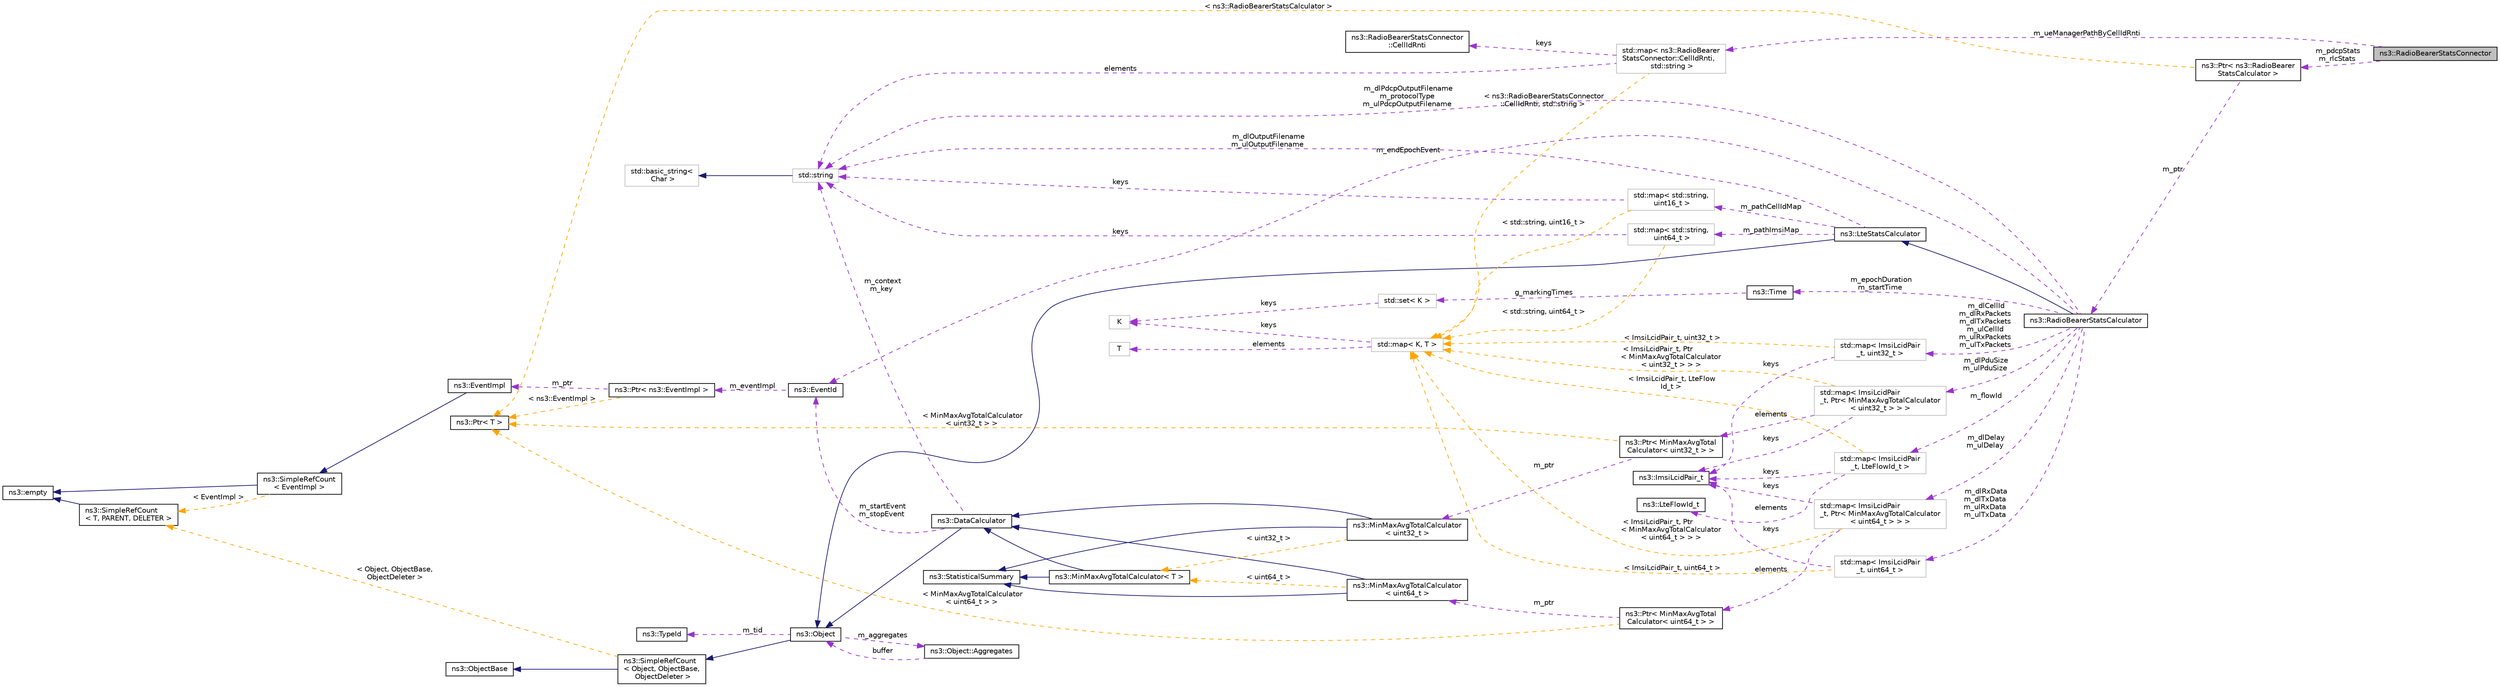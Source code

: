 digraph "ns3::RadioBearerStatsConnector"
{
 // LATEX_PDF_SIZE
  edge [fontname="Helvetica",fontsize="10",labelfontname="Helvetica",labelfontsize="10"];
  node [fontname="Helvetica",fontsize="10",shape=record];
  rankdir="LR";
  Node1 [label="ns3::RadioBearerStatsConnector",height=0.2,width=0.4,color="black", fillcolor="grey75", style="filled", fontcolor="black",tooltip="This class is very useful when user needs to collect statistics from PDCP and RLC."];
  Node2 -> Node1 [dir="back",color="darkorchid3",fontsize="10",style="dashed",label=" m_pdcpStats\nm_rlcStats" ,fontname="Helvetica"];
  Node2 [label="ns3::Ptr\< ns3::RadioBearer\lStatsCalculator \>",height=0.2,width=0.4,color="black", fillcolor="white", style="filled",URL="$classns3_1_1_ptr.html",tooltip=" "];
  Node3 -> Node2 [dir="back",color="darkorchid3",fontsize="10",style="dashed",label=" m_ptr" ,fontname="Helvetica"];
  Node3 [label="ns3::RadioBearerStatsCalculator",height=0.2,width=0.4,color="black", fillcolor="white", style="filled",URL="$classns3_1_1_radio_bearer_stats_calculator.html",tooltip="This class is an ns-3 trace sink that performs the calculation of PDU statistics for uplink and downl..."];
  Node4 -> Node3 [dir="back",color="midnightblue",fontsize="10",style="solid",fontname="Helvetica"];
  Node4 [label="ns3::LteStatsCalculator",height=0.2,width=0.4,color="black", fillcolor="white", style="filled",URL="$classns3_1_1_lte_stats_calculator.html",tooltip="Base class for ***StatsCalculator classes."];
  Node5 -> Node4 [dir="back",color="midnightblue",fontsize="10",style="solid",fontname="Helvetica"];
  Node5 [label="ns3::Object",height=0.2,width=0.4,color="black", fillcolor="white", style="filled",URL="$classns3_1_1_object.html",tooltip="A base class which provides memory management and object aggregation."];
  Node6 -> Node5 [dir="back",color="midnightblue",fontsize="10",style="solid",fontname="Helvetica"];
  Node6 [label="ns3::SimpleRefCount\l\< Object, ObjectBase,\l ObjectDeleter \>",height=0.2,width=0.4,color="black", fillcolor="white", style="filled",URL="$classns3_1_1_simple_ref_count.html",tooltip=" "];
  Node7 -> Node6 [dir="back",color="midnightblue",fontsize="10",style="solid",fontname="Helvetica"];
  Node7 [label="ns3::ObjectBase",height=0.2,width=0.4,color="black", fillcolor="white", style="filled",URL="$classns3_1_1_object_base.html",tooltip="Anchor the ns-3 type and attribute system."];
  Node8 -> Node6 [dir="back",color="orange",fontsize="10",style="dashed",label=" \< Object, ObjectBase,\l ObjectDeleter \>" ,fontname="Helvetica"];
  Node8 [label="ns3::SimpleRefCount\l\< T, PARENT, DELETER \>",height=0.2,width=0.4,color="black", fillcolor="white", style="filled",URL="$classns3_1_1_simple_ref_count.html",tooltip="A template-based reference counting class."];
  Node9 -> Node8 [dir="back",color="midnightblue",fontsize="10",style="solid",fontname="Helvetica"];
  Node9 [label="ns3::empty",height=0.2,width=0.4,color="black", fillcolor="white", style="filled",URL="$classns3_1_1empty.html",tooltip="make Callback use a separate empty type"];
  Node10 -> Node5 [dir="back",color="darkorchid3",fontsize="10",style="dashed",label=" m_tid" ,fontname="Helvetica"];
  Node10 [label="ns3::TypeId",height=0.2,width=0.4,color="black", fillcolor="white", style="filled",URL="$classns3_1_1_type_id.html",tooltip="a unique identifier for an interface."];
  Node11 -> Node5 [dir="back",color="darkorchid3",fontsize="10",style="dashed",label=" m_aggregates" ,fontname="Helvetica"];
  Node11 [label="ns3::Object::Aggregates",height=0.2,width=0.4,color="black", fillcolor="white", style="filled",URL="$structns3_1_1_object_1_1_aggregates.html",tooltip="The list of Objects aggregated to this one."];
  Node5 -> Node11 [dir="back",color="darkorchid3",fontsize="10",style="dashed",label=" buffer" ,fontname="Helvetica"];
  Node12 -> Node4 [dir="back",color="darkorchid3",fontsize="10",style="dashed",label=" m_pathCellIdMap" ,fontname="Helvetica"];
  Node12 [label="std::map\< std::string,\l uint16_t \>",height=0.2,width=0.4,color="grey75", fillcolor="white", style="filled",tooltip=" "];
  Node13 -> Node12 [dir="back",color="darkorchid3",fontsize="10",style="dashed",label=" keys" ,fontname="Helvetica"];
  Node13 [label="std::string",height=0.2,width=0.4,color="grey75", fillcolor="white", style="filled",tooltip=" "];
  Node14 -> Node13 [dir="back",color="midnightblue",fontsize="10",style="solid",fontname="Helvetica"];
  Node14 [label="std::basic_string\<\l Char \>",height=0.2,width=0.4,color="grey75", fillcolor="white", style="filled",tooltip=" "];
  Node15 -> Node12 [dir="back",color="orange",fontsize="10",style="dashed",label=" \< std::string, uint16_t \>" ,fontname="Helvetica"];
  Node15 [label="std::map\< K, T \>",height=0.2,width=0.4,color="grey75", fillcolor="white", style="filled",tooltip=" "];
  Node16 -> Node15 [dir="back",color="darkorchid3",fontsize="10",style="dashed",label=" keys" ,fontname="Helvetica"];
  Node16 [label="K",height=0.2,width=0.4,color="grey75", fillcolor="white", style="filled",tooltip=" "];
  Node17 -> Node15 [dir="back",color="darkorchid3",fontsize="10",style="dashed",label=" elements" ,fontname="Helvetica"];
  Node17 [label="T",height=0.2,width=0.4,color="grey75", fillcolor="white", style="filled",tooltip=" "];
  Node13 -> Node4 [dir="back",color="darkorchid3",fontsize="10",style="dashed",label=" m_dlOutputFilename\nm_ulOutputFilename" ,fontname="Helvetica"];
  Node18 -> Node4 [dir="back",color="darkorchid3",fontsize="10",style="dashed",label=" m_pathImsiMap" ,fontname="Helvetica"];
  Node18 [label="std::map\< std::string,\l uint64_t \>",height=0.2,width=0.4,color="grey75", fillcolor="white", style="filled",tooltip=" "];
  Node13 -> Node18 [dir="back",color="darkorchid3",fontsize="10",style="dashed",label=" keys" ,fontname="Helvetica"];
  Node15 -> Node18 [dir="back",color="orange",fontsize="10",style="dashed",label=" \< std::string, uint64_t \>" ,fontname="Helvetica"];
  Node19 -> Node3 [dir="back",color="darkorchid3",fontsize="10",style="dashed",label=" m_dlDelay\nm_ulDelay" ,fontname="Helvetica"];
  Node19 [label="std::map\< ImsiLcidPair\l_t, Ptr\< MinMaxAvgTotalCalculator\l\< uint64_t \> \> \>",height=0.2,width=0.4,color="grey75", fillcolor="white", style="filled",tooltip=" "];
  Node20 -> Node19 [dir="back",color="darkorchid3",fontsize="10",style="dashed",label=" keys" ,fontname="Helvetica"];
  Node20 [label="ns3::ImsiLcidPair_t",height=0.2,width=0.4,color="black", fillcolor="white", style="filled",URL="$structns3_1_1_imsi_lcid_pair__t.html",tooltip="ImsiLcidPair structure."];
  Node21 -> Node19 [dir="back",color="darkorchid3",fontsize="10",style="dashed",label=" elements" ,fontname="Helvetica"];
  Node21 [label="ns3::Ptr\< MinMaxAvgTotal\lCalculator\< uint64_t \> \>",height=0.2,width=0.4,color="black", fillcolor="white", style="filled",URL="$classns3_1_1_ptr.html",tooltip=" "];
  Node22 -> Node21 [dir="back",color="darkorchid3",fontsize="10",style="dashed",label=" m_ptr" ,fontname="Helvetica"];
  Node22 [label="ns3::MinMaxAvgTotalCalculator\l\< uint64_t \>",height=0.2,width=0.4,color="black", fillcolor="white", style="filled",URL="$classns3_1_1_min_max_avg_total_calculator.html",tooltip=" "];
  Node23 -> Node22 [dir="back",color="midnightblue",fontsize="10",style="solid",fontname="Helvetica"];
  Node23 [label="ns3::DataCalculator",height=0.2,width=0.4,color="black", fillcolor="white", style="filled",URL="$classns3_1_1_data_calculator.html",tooltip="Calculates data during a simulation."];
  Node5 -> Node23 [dir="back",color="midnightblue",fontsize="10",style="solid",fontname="Helvetica"];
  Node24 -> Node23 [dir="back",color="darkorchid3",fontsize="10",style="dashed",label=" m_startEvent\nm_stopEvent" ,fontname="Helvetica"];
  Node24 [label="ns3::EventId",height=0.2,width=0.4,color="black", fillcolor="white", style="filled",URL="$classns3_1_1_event_id.html",tooltip="An identifier for simulation events."];
  Node25 -> Node24 [dir="back",color="darkorchid3",fontsize="10",style="dashed",label=" m_eventImpl" ,fontname="Helvetica"];
  Node25 [label="ns3::Ptr\< ns3::EventImpl \>",height=0.2,width=0.4,color="black", fillcolor="white", style="filled",URL="$classns3_1_1_ptr.html",tooltip=" "];
  Node26 -> Node25 [dir="back",color="darkorchid3",fontsize="10",style="dashed",label=" m_ptr" ,fontname="Helvetica"];
  Node26 [label="ns3::EventImpl",height=0.2,width=0.4,color="black", fillcolor="white", style="filled",URL="$classns3_1_1_event_impl.html",tooltip="A simulation event."];
  Node27 -> Node26 [dir="back",color="midnightblue",fontsize="10",style="solid",fontname="Helvetica"];
  Node27 [label="ns3::SimpleRefCount\l\< EventImpl \>",height=0.2,width=0.4,color="black", fillcolor="white", style="filled",URL="$classns3_1_1_simple_ref_count.html",tooltip=" "];
  Node9 -> Node27 [dir="back",color="midnightblue",fontsize="10",style="solid",fontname="Helvetica"];
  Node8 -> Node27 [dir="back",color="orange",fontsize="10",style="dashed",label=" \< EventImpl \>" ,fontname="Helvetica"];
  Node28 -> Node25 [dir="back",color="orange",fontsize="10",style="dashed",label=" \< ns3::EventImpl \>" ,fontname="Helvetica"];
  Node28 [label="ns3::Ptr\< T \>",height=0.2,width=0.4,color="black", fillcolor="white", style="filled",URL="$classns3_1_1_ptr.html",tooltip="Smart pointer class similar to boost::intrusive_ptr."];
  Node13 -> Node23 [dir="back",color="darkorchid3",fontsize="10",style="dashed",label=" m_context\nm_key" ,fontname="Helvetica"];
  Node29 -> Node22 [dir="back",color="midnightblue",fontsize="10",style="solid",fontname="Helvetica"];
  Node29 [label="ns3::StatisticalSummary",height=0.2,width=0.4,color="black", fillcolor="white", style="filled",URL="$classns3_1_1_statistical_summary.html",tooltip="Abstract class for calculating statistical data."];
  Node30 -> Node22 [dir="back",color="orange",fontsize="10",style="dashed",label=" \< uint64_t \>" ,fontname="Helvetica"];
  Node30 [label="ns3::MinMaxAvgTotalCalculator\< T \>",height=0.2,width=0.4,color="black", fillcolor="white", style="filled",URL="$classns3_1_1_min_max_avg_total_calculator.html",tooltip="Template class MinMaxAvgTotalCalculator."];
  Node23 -> Node30 [dir="back",color="midnightblue",fontsize="10",style="solid",fontname="Helvetica"];
  Node29 -> Node30 [dir="back",color="midnightblue",fontsize="10",style="solid",fontname="Helvetica"];
  Node28 -> Node21 [dir="back",color="orange",fontsize="10",style="dashed",label=" \< MinMaxAvgTotalCalculator\l\< uint64_t \> \>" ,fontname="Helvetica"];
  Node15 -> Node19 [dir="back",color="orange",fontsize="10",style="dashed",label=" \< ImsiLcidPair_t, Ptr\l\< MinMaxAvgTotalCalculator\l\< uint64_t \> \> \>" ,fontname="Helvetica"];
  Node31 -> Node3 [dir="back",color="darkorchid3",fontsize="10",style="dashed",label=" m_flowId" ,fontname="Helvetica"];
  Node31 [label="std::map\< ImsiLcidPair\l_t, LteFlowId_t \>",height=0.2,width=0.4,color="grey75", fillcolor="white", style="filled",tooltip=" "];
  Node20 -> Node31 [dir="back",color="darkorchid3",fontsize="10",style="dashed",label=" keys" ,fontname="Helvetica"];
  Node32 -> Node31 [dir="back",color="darkorchid3",fontsize="10",style="dashed",label=" elements" ,fontname="Helvetica"];
  Node32 [label="ns3::LteFlowId_t",height=0.2,width=0.4,color="black", fillcolor="white", style="filled",URL="$structns3_1_1_lte_flow_id__t.html",tooltip="LteFlowId structure."];
  Node15 -> Node31 [dir="back",color="orange",fontsize="10",style="dashed",label=" \< ImsiLcidPair_t, LteFlow\lId_t \>" ,fontname="Helvetica"];
  Node33 -> Node3 [dir="back",color="darkorchid3",fontsize="10",style="dashed",label=" m_dlCellId\nm_dlRxPackets\nm_dlTxPackets\nm_ulCellId\nm_ulRxPackets\nm_ulTxPackets" ,fontname="Helvetica"];
  Node33 [label="std::map\< ImsiLcidPair\l_t, uint32_t \>",height=0.2,width=0.4,color="grey75", fillcolor="white", style="filled",tooltip=" "];
  Node20 -> Node33 [dir="back",color="darkorchid3",fontsize="10",style="dashed",label=" keys" ,fontname="Helvetica"];
  Node15 -> Node33 [dir="back",color="orange",fontsize="10",style="dashed",label=" \< ImsiLcidPair_t, uint32_t \>" ,fontname="Helvetica"];
  Node24 -> Node3 [dir="back",color="darkorchid3",fontsize="10",style="dashed",label=" m_endEpochEvent" ,fontname="Helvetica"];
  Node34 -> Node3 [dir="back",color="darkorchid3",fontsize="10",style="dashed",label=" m_dlPduSize\nm_ulPduSize" ,fontname="Helvetica"];
  Node34 [label="std::map\< ImsiLcidPair\l_t, Ptr\< MinMaxAvgTotalCalculator\l\< uint32_t \> \> \>",height=0.2,width=0.4,color="grey75", fillcolor="white", style="filled",tooltip=" "];
  Node20 -> Node34 [dir="back",color="darkorchid3",fontsize="10",style="dashed",label=" keys" ,fontname="Helvetica"];
  Node35 -> Node34 [dir="back",color="darkorchid3",fontsize="10",style="dashed",label=" elements" ,fontname="Helvetica"];
  Node35 [label="ns3::Ptr\< MinMaxAvgTotal\lCalculator\< uint32_t \> \>",height=0.2,width=0.4,color="black", fillcolor="white", style="filled",URL="$classns3_1_1_ptr.html",tooltip=" "];
  Node36 -> Node35 [dir="back",color="darkorchid3",fontsize="10",style="dashed",label=" m_ptr" ,fontname="Helvetica"];
  Node36 [label="ns3::MinMaxAvgTotalCalculator\l\< uint32_t \>",height=0.2,width=0.4,color="black", fillcolor="white", style="filled",URL="$classns3_1_1_min_max_avg_total_calculator.html",tooltip=" "];
  Node23 -> Node36 [dir="back",color="midnightblue",fontsize="10",style="solid",fontname="Helvetica"];
  Node29 -> Node36 [dir="back",color="midnightblue",fontsize="10",style="solid",fontname="Helvetica"];
  Node30 -> Node36 [dir="back",color="orange",fontsize="10",style="dashed",label=" \< uint32_t \>" ,fontname="Helvetica"];
  Node28 -> Node35 [dir="back",color="orange",fontsize="10",style="dashed",label=" \< MinMaxAvgTotalCalculator\l\< uint32_t \> \>" ,fontname="Helvetica"];
  Node15 -> Node34 [dir="back",color="orange",fontsize="10",style="dashed",label=" \< ImsiLcidPair_t, Ptr\l\< MinMaxAvgTotalCalculator\l\< uint32_t \> \> \>" ,fontname="Helvetica"];
  Node37 -> Node3 [dir="back",color="darkorchid3",fontsize="10",style="dashed",label=" m_epochDuration\nm_startTime" ,fontname="Helvetica"];
  Node37 [label="ns3::Time",height=0.2,width=0.4,color="black", fillcolor="white", style="filled",URL="$classns3_1_1_time.html",tooltip="Simulation virtual time values and global simulation resolution."];
  Node38 -> Node37 [dir="back",color="darkorchid3",fontsize="10",style="dashed",label=" g_markingTimes" ,fontname="Helvetica"];
  Node38 [label="std::set\< K \>",height=0.2,width=0.4,color="grey75", fillcolor="white", style="filled",tooltip=" "];
  Node16 -> Node38 [dir="back",color="darkorchid3",fontsize="10",style="dashed",label=" keys" ,fontname="Helvetica"];
  Node13 -> Node3 [dir="back",color="darkorchid3",fontsize="10",style="dashed",label=" m_dlPdcpOutputFilename\nm_protocolType\nm_ulPdcpOutputFilename" ,fontname="Helvetica"];
  Node39 -> Node3 [dir="back",color="darkorchid3",fontsize="10",style="dashed",label=" m_dlRxData\nm_dlTxData\nm_ulRxData\nm_ulTxData" ,fontname="Helvetica"];
  Node39 [label="std::map\< ImsiLcidPair\l_t, uint64_t \>",height=0.2,width=0.4,color="grey75", fillcolor="white", style="filled",tooltip=" "];
  Node20 -> Node39 [dir="back",color="darkorchid3",fontsize="10",style="dashed",label=" keys" ,fontname="Helvetica"];
  Node15 -> Node39 [dir="back",color="orange",fontsize="10",style="dashed",label=" \< ImsiLcidPair_t, uint64_t \>" ,fontname="Helvetica"];
  Node28 -> Node2 [dir="back",color="orange",fontsize="10",style="dashed",label=" \< ns3::RadioBearerStatsCalculator \>" ,fontname="Helvetica"];
  Node40 -> Node1 [dir="back",color="darkorchid3",fontsize="10",style="dashed",label=" m_ueManagerPathByCellIdRnti" ,fontname="Helvetica"];
  Node40 [label="std::map\< ns3::RadioBearer\lStatsConnector::CellIdRnti,\l std::string \>",height=0.2,width=0.4,color="grey75", fillcolor="white", style="filled",tooltip=" "];
  Node41 -> Node40 [dir="back",color="darkorchid3",fontsize="10",style="dashed",label=" keys" ,fontname="Helvetica"];
  Node41 [label="ns3::RadioBearerStatsConnector\l::CellIdRnti",height=0.2,width=0.4,color="black", fillcolor="white", style="filled",URL="$structns3_1_1_radio_bearer_stats_connector_1_1_cell_id_rnti.html",tooltip="Struct used as key in m_ueManagerPathByCellIdRnti map."];
  Node13 -> Node40 [dir="back",color="darkorchid3",fontsize="10",style="dashed",label=" elements" ,fontname="Helvetica"];
  Node15 -> Node40 [dir="back",color="orange",fontsize="10",style="dashed",label=" \< ns3::RadioBearerStatsConnector\l::CellIdRnti, std::string \>" ,fontname="Helvetica"];
}
